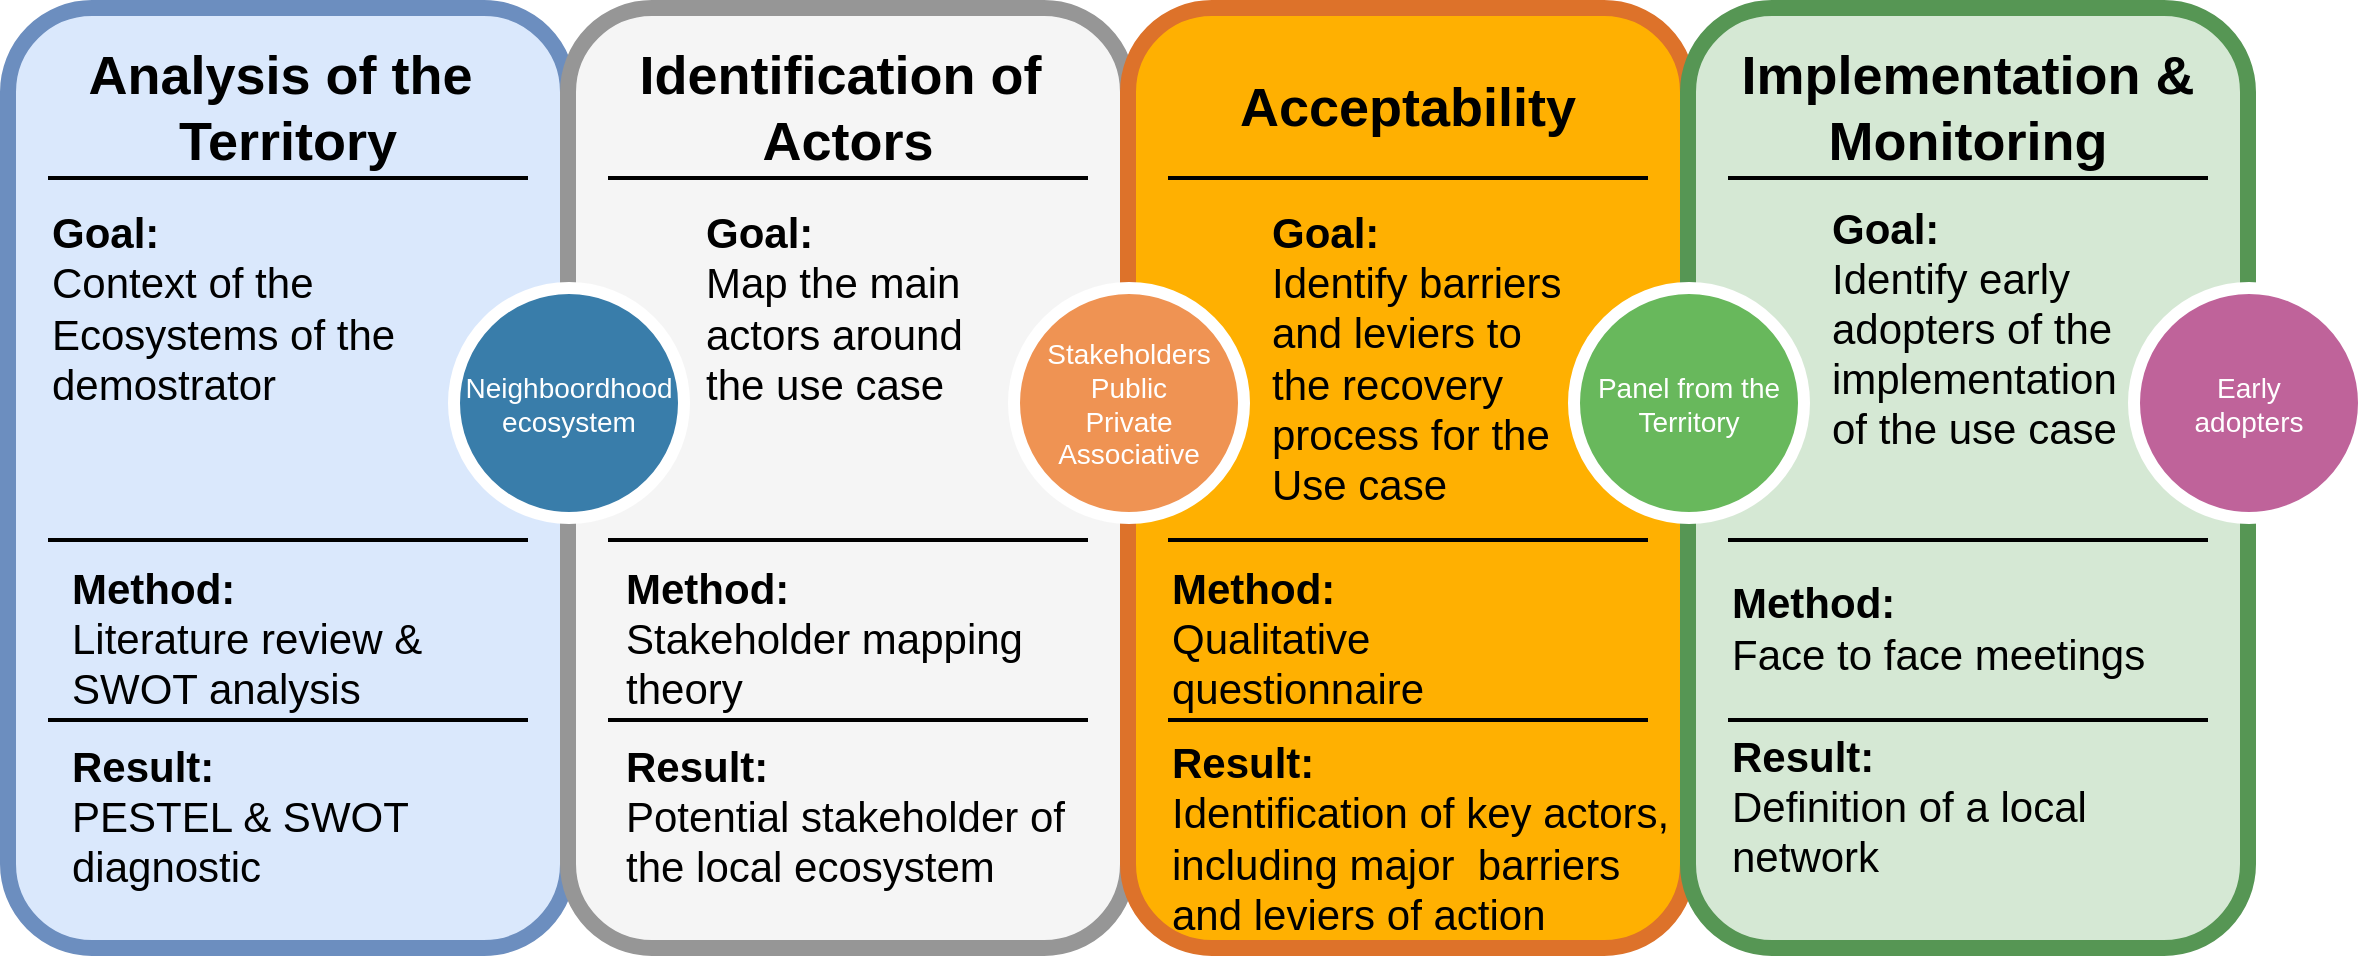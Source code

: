 <mxfile version="20.8.16" type="device"><diagram name="Page-1" id="12e1b939-464a-85fe-373e-61e167be1490"><mxGraphModel dx="1356" dy="1349" grid="1" gridSize="10" guides="1" tooltips="1" connect="1" arrows="1" fold="1" page="1" pageScale="1.5" pageWidth="827" pageHeight="583" background="none" math="0" shadow="0"><root><mxCell id="0"/><mxCell id="1" parent="0"/><mxCell id="60da8b9f42644d3a-2" value="" style="whiteSpace=wrap;html=1;rounded=1;shadow=0;strokeWidth=8;fontSize=20;align=center;fillColor=#dae8fc;strokeColor=#6c8ebf;fontColor=#000000;" parent="1" vertex="1"><mxGeometry x="30" y="50" width="280" height="470" as="geometry"/></mxCell><mxCell id="60da8b9f42644d3a-3" value="Analysis of the&amp;nbsp;&lt;br&gt;Territory" style="text;html=1;strokeColor=none;fillColor=none;align=center;verticalAlign=middle;whiteSpace=wrap;rounded=0;shadow=0;fontSize=27;fontColor=#000000;fontStyle=1" parent="1" vertex="1"><mxGeometry x="30" y="70" width="280" height="60" as="geometry"/></mxCell><mxCell id="60da8b9f42644d3a-4" value="&lt;b&gt;Goal:&lt;/b&gt;&lt;br&gt;Context of the Ecosystems of the demostrator&lt;br&gt;" style="text;html=1;strokeColor=none;fillColor=none;align=left;verticalAlign=middle;whiteSpace=wrap;rounded=0;shadow=0;fontSize=21;fontColor=#000000;" parent="1" vertex="1"><mxGeometry x="50" y="150" width="230" height="100" as="geometry"/></mxCell><mxCell id="60da8b9f42644d3a-6" value="" style="line;strokeWidth=2;html=1;rounded=0;shadow=0;fontSize=27;align=center;fillColor=none;strokeColor=#000000;fontColor=#000000;" parent="1" vertex="1"><mxGeometry x="50" y="130" width="240" height="10" as="geometry"/></mxCell><mxCell id="60da8b9f42644d3a-7" value="" style="line;strokeWidth=2;html=1;rounded=0;shadow=0;fontSize=27;align=center;fillColor=none;strokeColor=#000000;fontColor=#000000;" parent="1" vertex="1"><mxGeometry x="50" y="311" width="240" height="10" as="geometry"/></mxCell><mxCell id="60da8b9f42644d3a-17" value="" style="whiteSpace=wrap;html=1;rounded=1;shadow=0;strokeWidth=8;fontSize=20;align=center;fillColor=#f5f5f5;strokeColor=#969696;fontColor=#333333;" parent="1" vertex="1"><mxGeometry x="310" y="50" width="280" height="470" as="geometry"/></mxCell><mxCell id="60da8b9f42644d3a-18" value="Identification of&amp;nbsp;&lt;br&gt;Actors" style="text;html=1;strokeColor=none;fillColor=none;align=center;verticalAlign=middle;whiteSpace=wrap;rounded=0;shadow=0;fontSize=27;fontColor=#000000;fontStyle=1" parent="1" vertex="1"><mxGeometry x="310" y="70" width="280" height="60" as="geometry"/></mxCell><mxCell id="60da8b9f42644d3a-20" value="" style="line;strokeWidth=2;html=1;rounded=0;shadow=0;fontSize=27;align=center;fillColor=none;strokeColor=#000000;fontColor=#000000;" parent="1" vertex="1"><mxGeometry x="330" y="130" width="240" height="10" as="geometry"/></mxCell><mxCell id="60da8b9f42644d3a-21" value="" style="line;strokeWidth=2;html=1;rounded=0;shadow=0;fontSize=27;align=center;fillColor=none;strokeColor=#000000;fontColor=#000000;" parent="1" vertex="1"><mxGeometry x="330" y="311" width="240" height="10" as="geometry"/></mxCell><mxCell id="60da8b9f42644d3a-22" value="Neighboordhood&lt;br&gt;ecosystem" style="ellipse;whiteSpace=wrap;html=1;rounded=0;shadow=0;strokeWidth=6;fontSize=14;align=center;fillColor=#397DAA;strokeColor=#FFFFFF;fontColor=#ffffff;" parent="1" vertex="1"><mxGeometry x="253" y="190" width="115" height="115" as="geometry"/></mxCell><mxCell id="60da8b9f42644d3a-24" value="" style="whiteSpace=wrap;html=1;rounded=1;shadow=0;strokeWidth=8;fontSize=20;align=center;fillColor=#FFB001;strokeColor=#dd722a;fontColor=#000000;" parent="1" vertex="1"><mxGeometry x="590" y="50" width="280" height="470" as="geometry"/></mxCell><mxCell id="60da8b9f42644d3a-25" value="Acceptability" style="text;html=1;strokeColor=none;fillColor=none;align=center;verticalAlign=middle;whiteSpace=wrap;rounded=0;shadow=0;fontSize=27;fontColor=#000000;fontStyle=1" parent="1" vertex="1"><mxGeometry x="590" y="70" width="280" height="60" as="geometry"/></mxCell><mxCell id="60da8b9f42644d3a-27" value="" style="line;strokeWidth=2;html=1;rounded=0;shadow=0;fontSize=27;align=center;fillColor=none;strokeColor=#000000;fontColor=#000000;" parent="1" vertex="1"><mxGeometry x="610" y="130" width="240" height="10" as="geometry"/></mxCell><mxCell id="60da8b9f42644d3a-28" value="" style="line;strokeWidth=2;html=1;rounded=0;shadow=0;fontSize=27;align=center;fillColor=none;strokeColor=#000000;fontColor=#000000;" parent="1" vertex="1"><mxGeometry x="610" y="311" width="240" height="10" as="geometry"/></mxCell><mxCell id="60da8b9f42644d3a-29" value="Stakeholders&lt;br&gt;Public&lt;br&gt;Private&lt;br&gt;Associative" style="ellipse;whiteSpace=wrap;html=1;rounded=0;shadow=0;strokeWidth=6;fontSize=14;align=center;fillColor=#EF9353;strokeColor=#FFFFFF;fontColor=#ffffff;" parent="1" vertex="1"><mxGeometry x="533" y="190" width="115" height="115" as="geometry"/></mxCell><mxCell id="60da8b9f42644d3a-31" value="" style="whiteSpace=wrap;html=1;rounded=1;shadow=0;strokeWidth=8;fontSize=20;align=center;fillColor=#d5e8d4;strokeColor=#569654;" parent="1" vertex="1"><mxGeometry x="870" y="50" width="280" height="470" as="geometry"/></mxCell><mxCell id="60da8b9f42644d3a-32" value="Implementation &amp;amp;&lt;br&gt;Monitoring" style="text;html=1;strokeColor=none;fillColor=none;align=center;verticalAlign=middle;whiteSpace=wrap;rounded=0;shadow=0;fontSize=27;fontColor=#000000;fontStyle=1" parent="1" vertex="1"><mxGeometry x="870" y="70" width="280" height="60" as="geometry"/></mxCell><mxCell id="60da8b9f42644d3a-34" value="" style="line;strokeWidth=2;html=1;rounded=0;shadow=0;fontSize=27;align=center;fillColor=none;strokeColor=#000000;fontColor=#000000;" parent="1" vertex="1"><mxGeometry x="890" y="130" width="240" height="10" as="geometry"/></mxCell><mxCell id="60da8b9f42644d3a-35" value="" style="line;strokeWidth=2;html=1;rounded=0;shadow=0;fontSize=27;align=center;fillColor=none;strokeColor=#000000;fontColor=#000000;" parent="1" vertex="1"><mxGeometry x="890" y="311" width="240" height="10" as="geometry"/></mxCell><mxCell id="60da8b9f42644d3a-36" value="Panel from the&lt;br&gt;Territory" style="ellipse;whiteSpace=wrap;html=1;rounded=0;shadow=0;strokeWidth=6;fontSize=14;align=center;fillColor=#68B85C;strokeColor=#FFFFFF;fontColor=#ffffff;" parent="1" vertex="1"><mxGeometry x="813" y="190" width="115" height="115" as="geometry"/></mxCell><mxCell id="60da8b9f42644d3a-38" value="Early&lt;br&gt;adopters" style="ellipse;whiteSpace=wrap;html=1;rounded=0;shadow=0;strokeWidth=6;fontSize=14;align=center;fillColor=#BF639A;strokeColor=#FFFFFF;fontColor=#ffffff;" parent="1" vertex="1"><mxGeometry x="1093" y="190" width="115" height="115" as="geometry"/></mxCell><mxCell id="YuH5_w1IsNj1HIWJ3lzx-2" value="&lt;b&gt;Goal:&lt;/b&gt;&lt;br&gt;Map the main&amp;nbsp;&lt;br&gt;actors around the use case&amp;nbsp;" style="text;html=1;strokeColor=none;fillColor=none;align=left;verticalAlign=middle;whiteSpace=wrap;rounded=0;shadow=0;fontSize=21;fontColor=#000000;" vertex="1" parent="1"><mxGeometry x="377" y="150" width="160" height="100" as="geometry"/></mxCell><mxCell id="YuH5_w1IsNj1HIWJ3lzx-3" value="&lt;b&gt;Goal:&lt;/b&gt;&lt;br&gt;Identify barriers and leviers to the recovery process for the Use case&amp;nbsp;" style="text;html=1;strokeColor=none;fillColor=none;align=left;verticalAlign=middle;whiteSpace=wrap;rounded=0;shadow=0;fontSize=21;fontColor=#000000;" vertex="1" parent="1"><mxGeometry x="660" y="150" width="160" height="150" as="geometry"/></mxCell><mxCell id="YuH5_w1IsNj1HIWJ3lzx-4" value="&lt;b&gt;Goal:&lt;/b&gt;&lt;br&gt;Identify early adopters of the implementation of the use case&amp;nbsp;" style="text;html=1;strokeColor=none;fillColor=none;align=left;verticalAlign=middle;whiteSpace=wrap;rounded=0;shadow=0;fontSize=21;fontColor=#000000;" vertex="1" parent="1"><mxGeometry x="940" y="150" width="160" height="120" as="geometry"/></mxCell><mxCell id="YuH5_w1IsNj1HIWJ3lzx-5" value="&lt;b&gt;Method:&lt;/b&gt;&lt;br&gt;Literature review &amp;amp; SWOT analysis" style="text;html=1;strokeColor=none;fillColor=none;align=left;verticalAlign=middle;whiteSpace=wrap;rounded=0;shadow=0;fontSize=21;fontColor=#000000;" vertex="1" parent="1"><mxGeometry x="60" y="330" width="230" height="70" as="geometry"/></mxCell><mxCell id="YuH5_w1IsNj1HIWJ3lzx-6" value="&lt;b&gt;Method:&lt;/b&gt;&lt;br&gt;Stakeholder mapping&lt;br&gt;theory" style="text;html=1;strokeColor=none;fillColor=none;align=left;verticalAlign=middle;whiteSpace=wrap;rounded=0;shadow=0;fontSize=21;fontColor=#000000;" vertex="1" parent="1"><mxGeometry x="337" y="330" width="223" height="70" as="geometry"/></mxCell><mxCell id="YuH5_w1IsNj1HIWJ3lzx-7" value="&lt;b&gt;Method:&lt;/b&gt;&lt;br&gt;Qualitative questionnaire&amp;nbsp;&amp;nbsp;" style="text;html=1;strokeColor=none;fillColor=none;align=left;verticalAlign=middle;whiteSpace=wrap;rounded=0;shadow=0;fontSize=21;fontColor=#000000;" vertex="1" parent="1"><mxGeometry x="610" y="330" width="240" height="70" as="geometry"/></mxCell><mxCell id="YuH5_w1IsNj1HIWJ3lzx-8" value="&lt;b&gt;Method:&lt;/b&gt;&lt;br&gt;Face to face meetings&amp;nbsp;" style="text;html=1;strokeColor=none;fillColor=none;align=left;verticalAlign=middle;whiteSpace=wrap;rounded=0;shadow=0;fontSize=21;fontColor=#000000;" vertex="1" parent="1"><mxGeometry x="890" y="330" width="240" height="60" as="geometry"/></mxCell><mxCell id="YuH5_w1IsNj1HIWJ3lzx-10" value="" style="line;strokeWidth=2;html=1;rounded=0;shadow=0;fontSize=27;align=center;fillColor=none;strokeColor=#000000;fontColor=#000000;" vertex="1" parent="1"><mxGeometry x="50" y="401" width="240" height="10" as="geometry"/></mxCell><mxCell id="YuH5_w1IsNj1HIWJ3lzx-11" value="" style="line;strokeWidth=2;html=1;rounded=0;shadow=0;fontSize=27;align=center;fillColor=none;strokeColor=#000000;fontColor=#000000;" vertex="1" parent="1"><mxGeometry x="330" y="401" width="240" height="10" as="geometry"/></mxCell><mxCell id="YuH5_w1IsNj1HIWJ3lzx-12" value="" style="line;strokeWidth=2;html=1;rounded=0;shadow=0;fontSize=27;align=center;fillColor=none;strokeColor=#000000;fontColor=#000000;" vertex="1" parent="1"><mxGeometry x="610" y="401" width="240" height="10" as="geometry"/></mxCell><mxCell id="YuH5_w1IsNj1HIWJ3lzx-13" value="" style="line;strokeWidth=2;html=1;rounded=0;shadow=0;fontSize=27;align=center;fillColor=none;strokeColor=#000000;fontColor=#000000;" vertex="1" parent="1"><mxGeometry x="890" y="401" width="240" height="10" as="geometry"/></mxCell><mxCell id="YuH5_w1IsNj1HIWJ3lzx-14" value="&lt;b&gt;Result:&lt;/b&gt;&lt;br&gt;PESTEL &amp;amp; SWOT diagnostic" style="text;html=1;strokeColor=none;fillColor=none;align=left;verticalAlign=middle;whiteSpace=wrap;rounded=0;shadow=0;fontSize=21;fontColor=#000000;" vertex="1" parent="1"><mxGeometry x="60" y="419" width="230" height="70" as="geometry"/></mxCell><mxCell id="YuH5_w1IsNj1HIWJ3lzx-15" value="&lt;b&gt;Result:&lt;/b&gt;&lt;br&gt;Potential stakeholder of the local ecosystem" style="text;html=1;strokeColor=none;fillColor=none;align=left;verticalAlign=middle;whiteSpace=wrap;rounded=0;shadow=0;fontSize=21;fontColor=#000000;" vertex="1" parent="1"><mxGeometry x="337" y="419" width="223" height="70" as="geometry"/></mxCell><mxCell id="YuH5_w1IsNj1HIWJ3lzx-16" value="&lt;b&gt;Result:&lt;/b&gt;&lt;br&gt;Identification of key actors, including major&amp;nbsp; barriers and leviers of action&amp;nbsp;" style="text;html=1;strokeColor=none;fillColor=none;align=left;verticalAlign=middle;whiteSpace=wrap;rounded=0;shadow=0;fontSize=21;fontColor=#000000;" vertex="1" parent="1"><mxGeometry x="610" y="419" width="260" height="91" as="geometry"/></mxCell><mxCell id="YuH5_w1IsNj1HIWJ3lzx-17" value="&lt;b&gt;Result:&lt;/b&gt;&lt;br&gt;Definition of a local&lt;br&gt;network" style="text;html=1;strokeColor=none;fillColor=none;align=left;verticalAlign=middle;whiteSpace=wrap;rounded=0;shadow=0;fontSize=21;fontColor=#000000;" vertex="1" parent="1"><mxGeometry x="890" y="419" width="240" height="60" as="geometry"/></mxCell></root></mxGraphModel></diagram></mxfile>